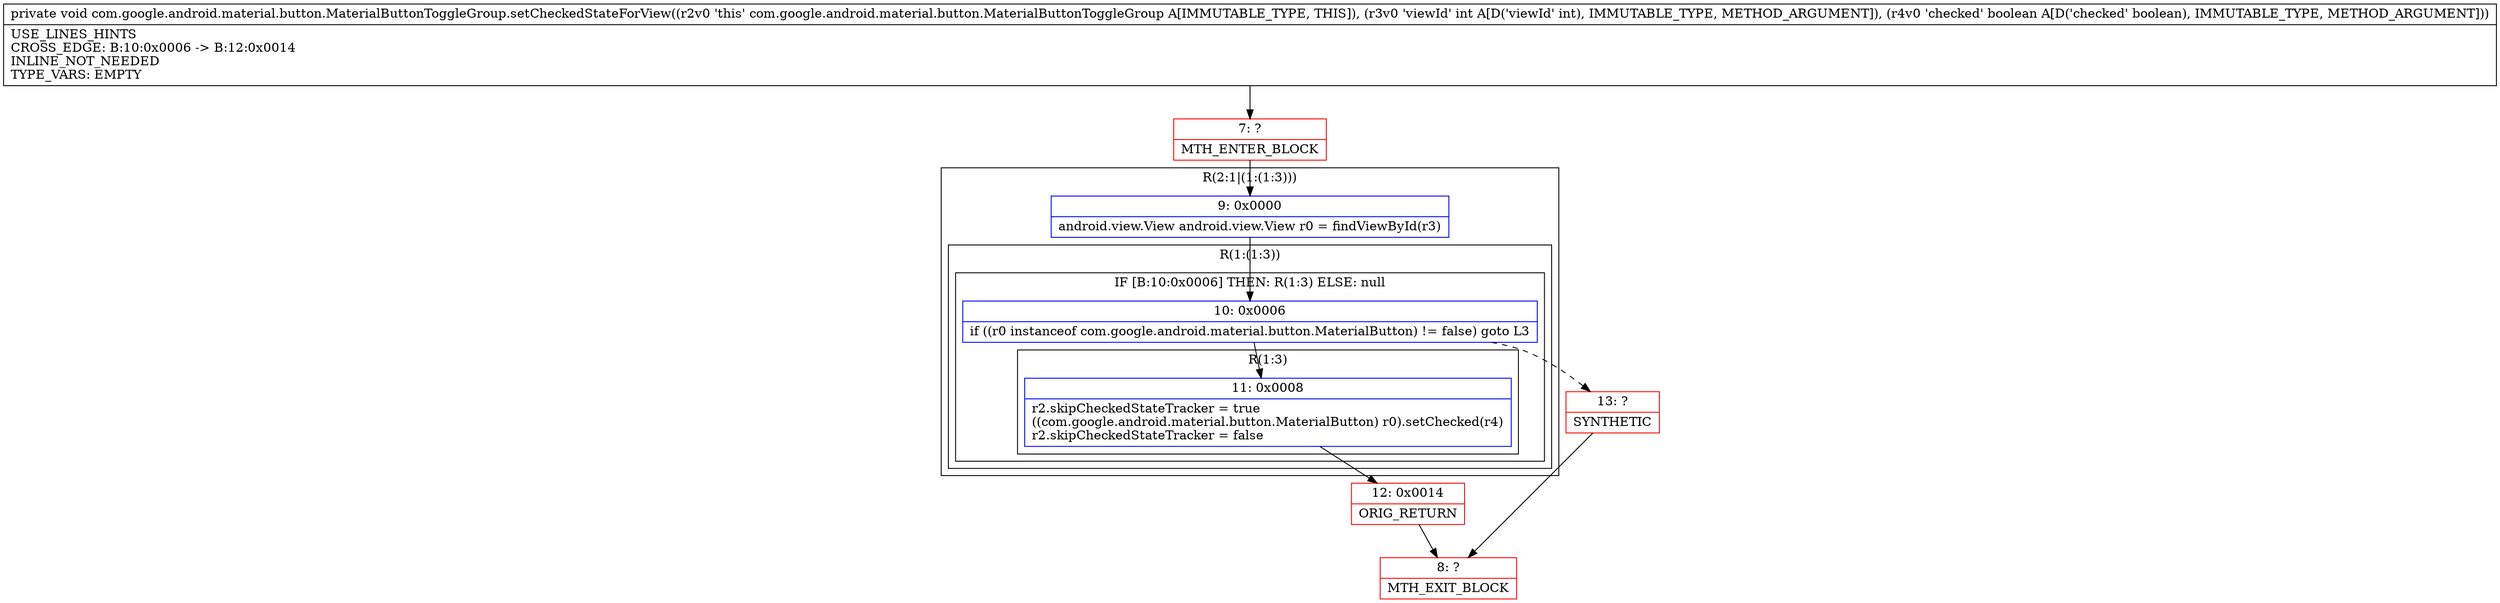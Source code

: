 digraph "CFG forcom.google.android.material.button.MaterialButtonToggleGroup.setCheckedStateForView(IZ)V" {
subgraph cluster_Region_1458326269 {
label = "R(2:1|(1:(1:3)))";
node [shape=record,color=blue];
Node_9 [shape=record,label="{9\:\ 0x0000|android.view.View android.view.View r0 = findViewById(r3)\l}"];
subgraph cluster_Region_1119277493 {
label = "R(1:(1:3))";
node [shape=record,color=blue];
subgraph cluster_IfRegion_2131842075 {
label = "IF [B:10:0x0006] THEN: R(1:3) ELSE: null";
node [shape=record,color=blue];
Node_10 [shape=record,label="{10\:\ 0x0006|if ((r0 instanceof com.google.android.material.button.MaterialButton) != false) goto L3\l}"];
subgraph cluster_Region_230783276 {
label = "R(1:3)";
node [shape=record,color=blue];
Node_11 [shape=record,label="{11\:\ 0x0008|r2.skipCheckedStateTracker = true\l((com.google.android.material.button.MaterialButton) r0).setChecked(r4)\lr2.skipCheckedStateTracker = false\l}"];
}
}
}
}
Node_7 [shape=record,color=red,label="{7\:\ ?|MTH_ENTER_BLOCK\l}"];
Node_12 [shape=record,color=red,label="{12\:\ 0x0014|ORIG_RETURN\l}"];
Node_8 [shape=record,color=red,label="{8\:\ ?|MTH_EXIT_BLOCK\l}"];
Node_13 [shape=record,color=red,label="{13\:\ ?|SYNTHETIC\l}"];
MethodNode[shape=record,label="{private void com.google.android.material.button.MaterialButtonToggleGroup.setCheckedStateForView((r2v0 'this' com.google.android.material.button.MaterialButtonToggleGroup A[IMMUTABLE_TYPE, THIS]), (r3v0 'viewId' int A[D('viewId' int), IMMUTABLE_TYPE, METHOD_ARGUMENT]), (r4v0 'checked' boolean A[D('checked' boolean), IMMUTABLE_TYPE, METHOD_ARGUMENT]))  | USE_LINES_HINTS\lCROSS_EDGE: B:10:0x0006 \-\> B:12:0x0014\lINLINE_NOT_NEEDED\lTYPE_VARS: EMPTY\l}"];
MethodNode -> Node_7;Node_9 -> Node_10;
Node_10 -> Node_11;
Node_10 -> Node_13[style=dashed];
Node_11 -> Node_12;
Node_7 -> Node_9;
Node_12 -> Node_8;
Node_13 -> Node_8;
}

